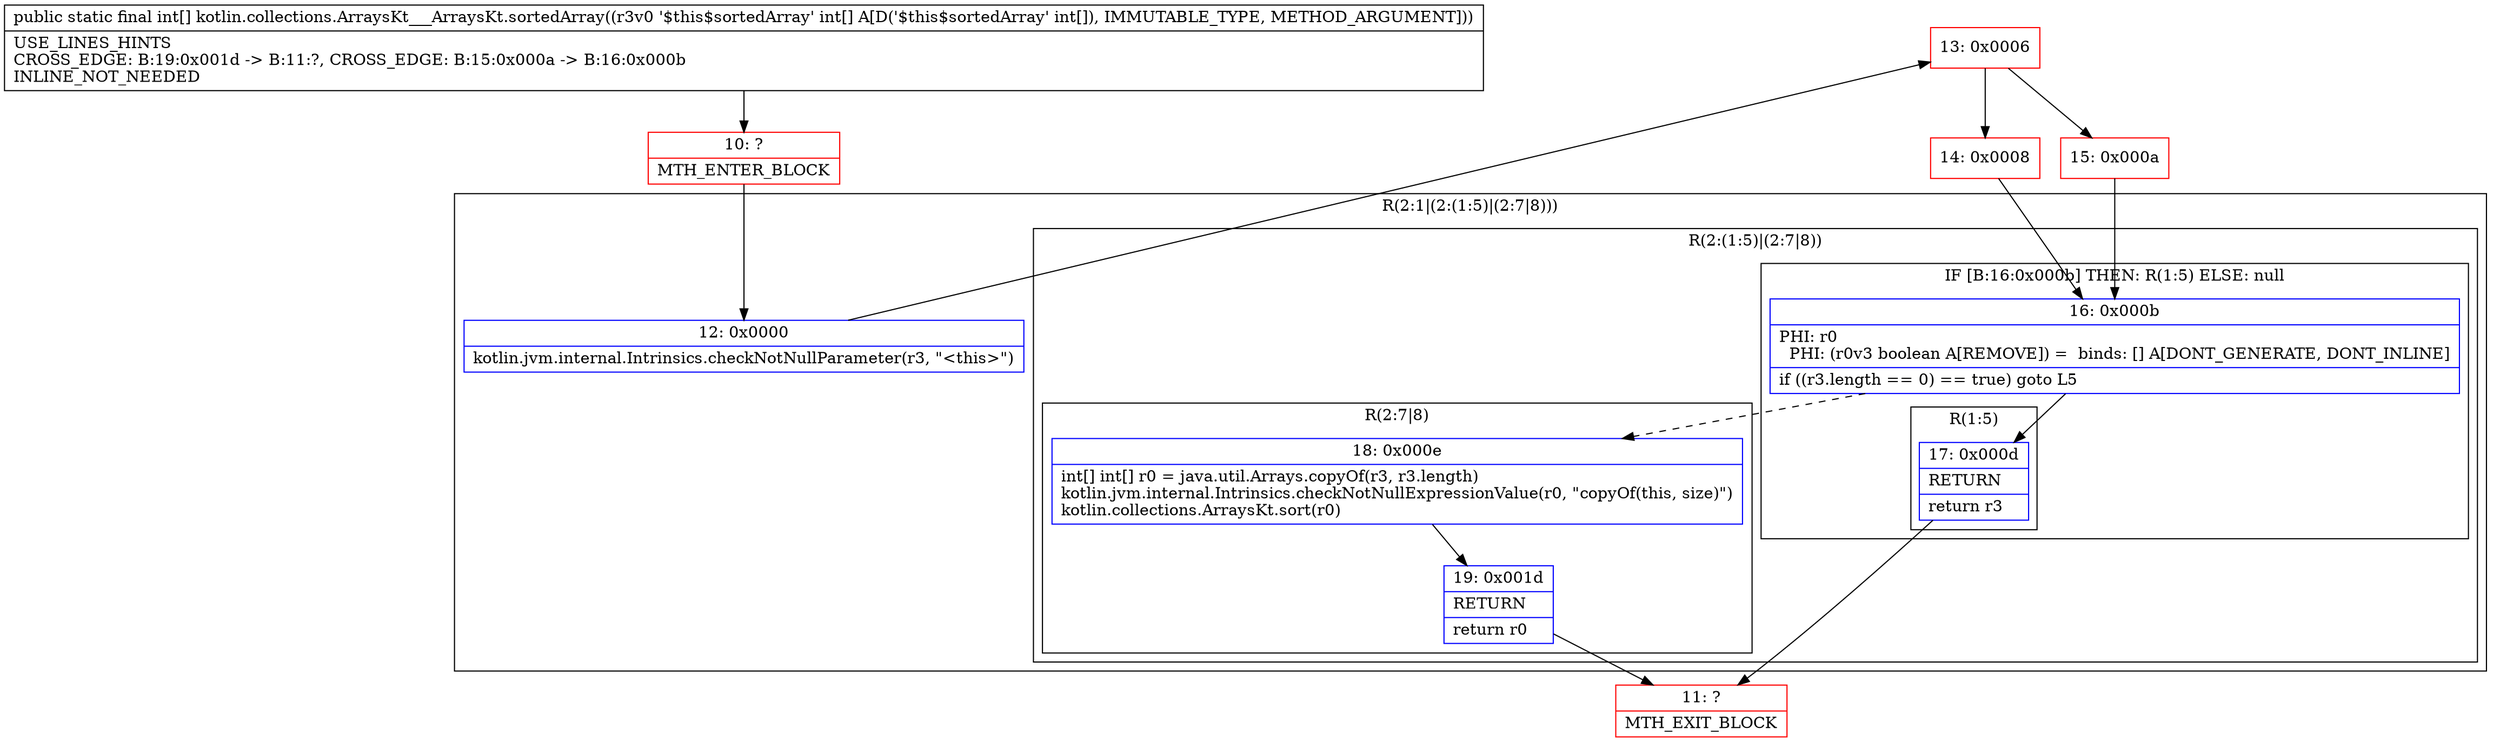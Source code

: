 digraph "CFG forkotlin.collections.ArraysKt___ArraysKt.sortedArray([I)[I" {
subgraph cluster_Region_105484879 {
label = "R(2:1|(2:(1:5)|(2:7|8)))";
node [shape=record,color=blue];
Node_12 [shape=record,label="{12\:\ 0x0000|kotlin.jvm.internal.Intrinsics.checkNotNullParameter(r3, \"\<this\>\")\l}"];
subgraph cluster_Region_1261324099 {
label = "R(2:(1:5)|(2:7|8))";
node [shape=record,color=blue];
subgraph cluster_IfRegion_1614937328 {
label = "IF [B:16:0x000b] THEN: R(1:5) ELSE: null";
node [shape=record,color=blue];
Node_16 [shape=record,label="{16\:\ 0x000b|PHI: r0 \l  PHI: (r0v3 boolean A[REMOVE]) =  binds: [] A[DONT_GENERATE, DONT_INLINE]\l|if ((r3.length == 0) == true) goto L5\l}"];
subgraph cluster_Region_1738517324 {
label = "R(1:5)";
node [shape=record,color=blue];
Node_17 [shape=record,label="{17\:\ 0x000d|RETURN\l|return r3\l}"];
}
}
subgraph cluster_Region_1644313491 {
label = "R(2:7|8)";
node [shape=record,color=blue];
Node_18 [shape=record,label="{18\:\ 0x000e|int[] int[] r0 = java.util.Arrays.copyOf(r3, r3.length)\lkotlin.jvm.internal.Intrinsics.checkNotNullExpressionValue(r0, \"copyOf(this, size)\")\lkotlin.collections.ArraysKt.sort(r0)\l}"];
Node_19 [shape=record,label="{19\:\ 0x001d|RETURN\l|return r0\l}"];
}
}
}
Node_10 [shape=record,color=red,label="{10\:\ ?|MTH_ENTER_BLOCK\l}"];
Node_13 [shape=record,color=red,label="{13\:\ 0x0006}"];
Node_14 [shape=record,color=red,label="{14\:\ 0x0008}"];
Node_11 [shape=record,color=red,label="{11\:\ ?|MTH_EXIT_BLOCK\l}"];
Node_15 [shape=record,color=red,label="{15\:\ 0x000a}"];
MethodNode[shape=record,label="{public static final int[] kotlin.collections.ArraysKt___ArraysKt.sortedArray((r3v0 '$this$sortedArray' int[] A[D('$this$sortedArray' int[]), IMMUTABLE_TYPE, METHOD_ARGUMENT]))  | USE_LINES_HINTS\lCROSS_EDGE: B:19:0x001d \-\> B:11:?, CROSS_EDGE: B:15:0x000a \-\> B:16:0x000b\lINLINE_NOT_NEEDED\l}"];
MethodNode -> Node_10;Node_12 -> Node_13;
Node_16 -> Node_17;
Node_16 -> Node_18[style=dashed];
Node_17 -> Node_11;
Node_18 -> Node_19;
Node_19 -> Node_11;
Node_10 -> Node_12;
Node_13 -> Node_14;
Node_13 -> Node_15;
Node_14 -> Node_16;
Node_15 -> Node_16;
}

